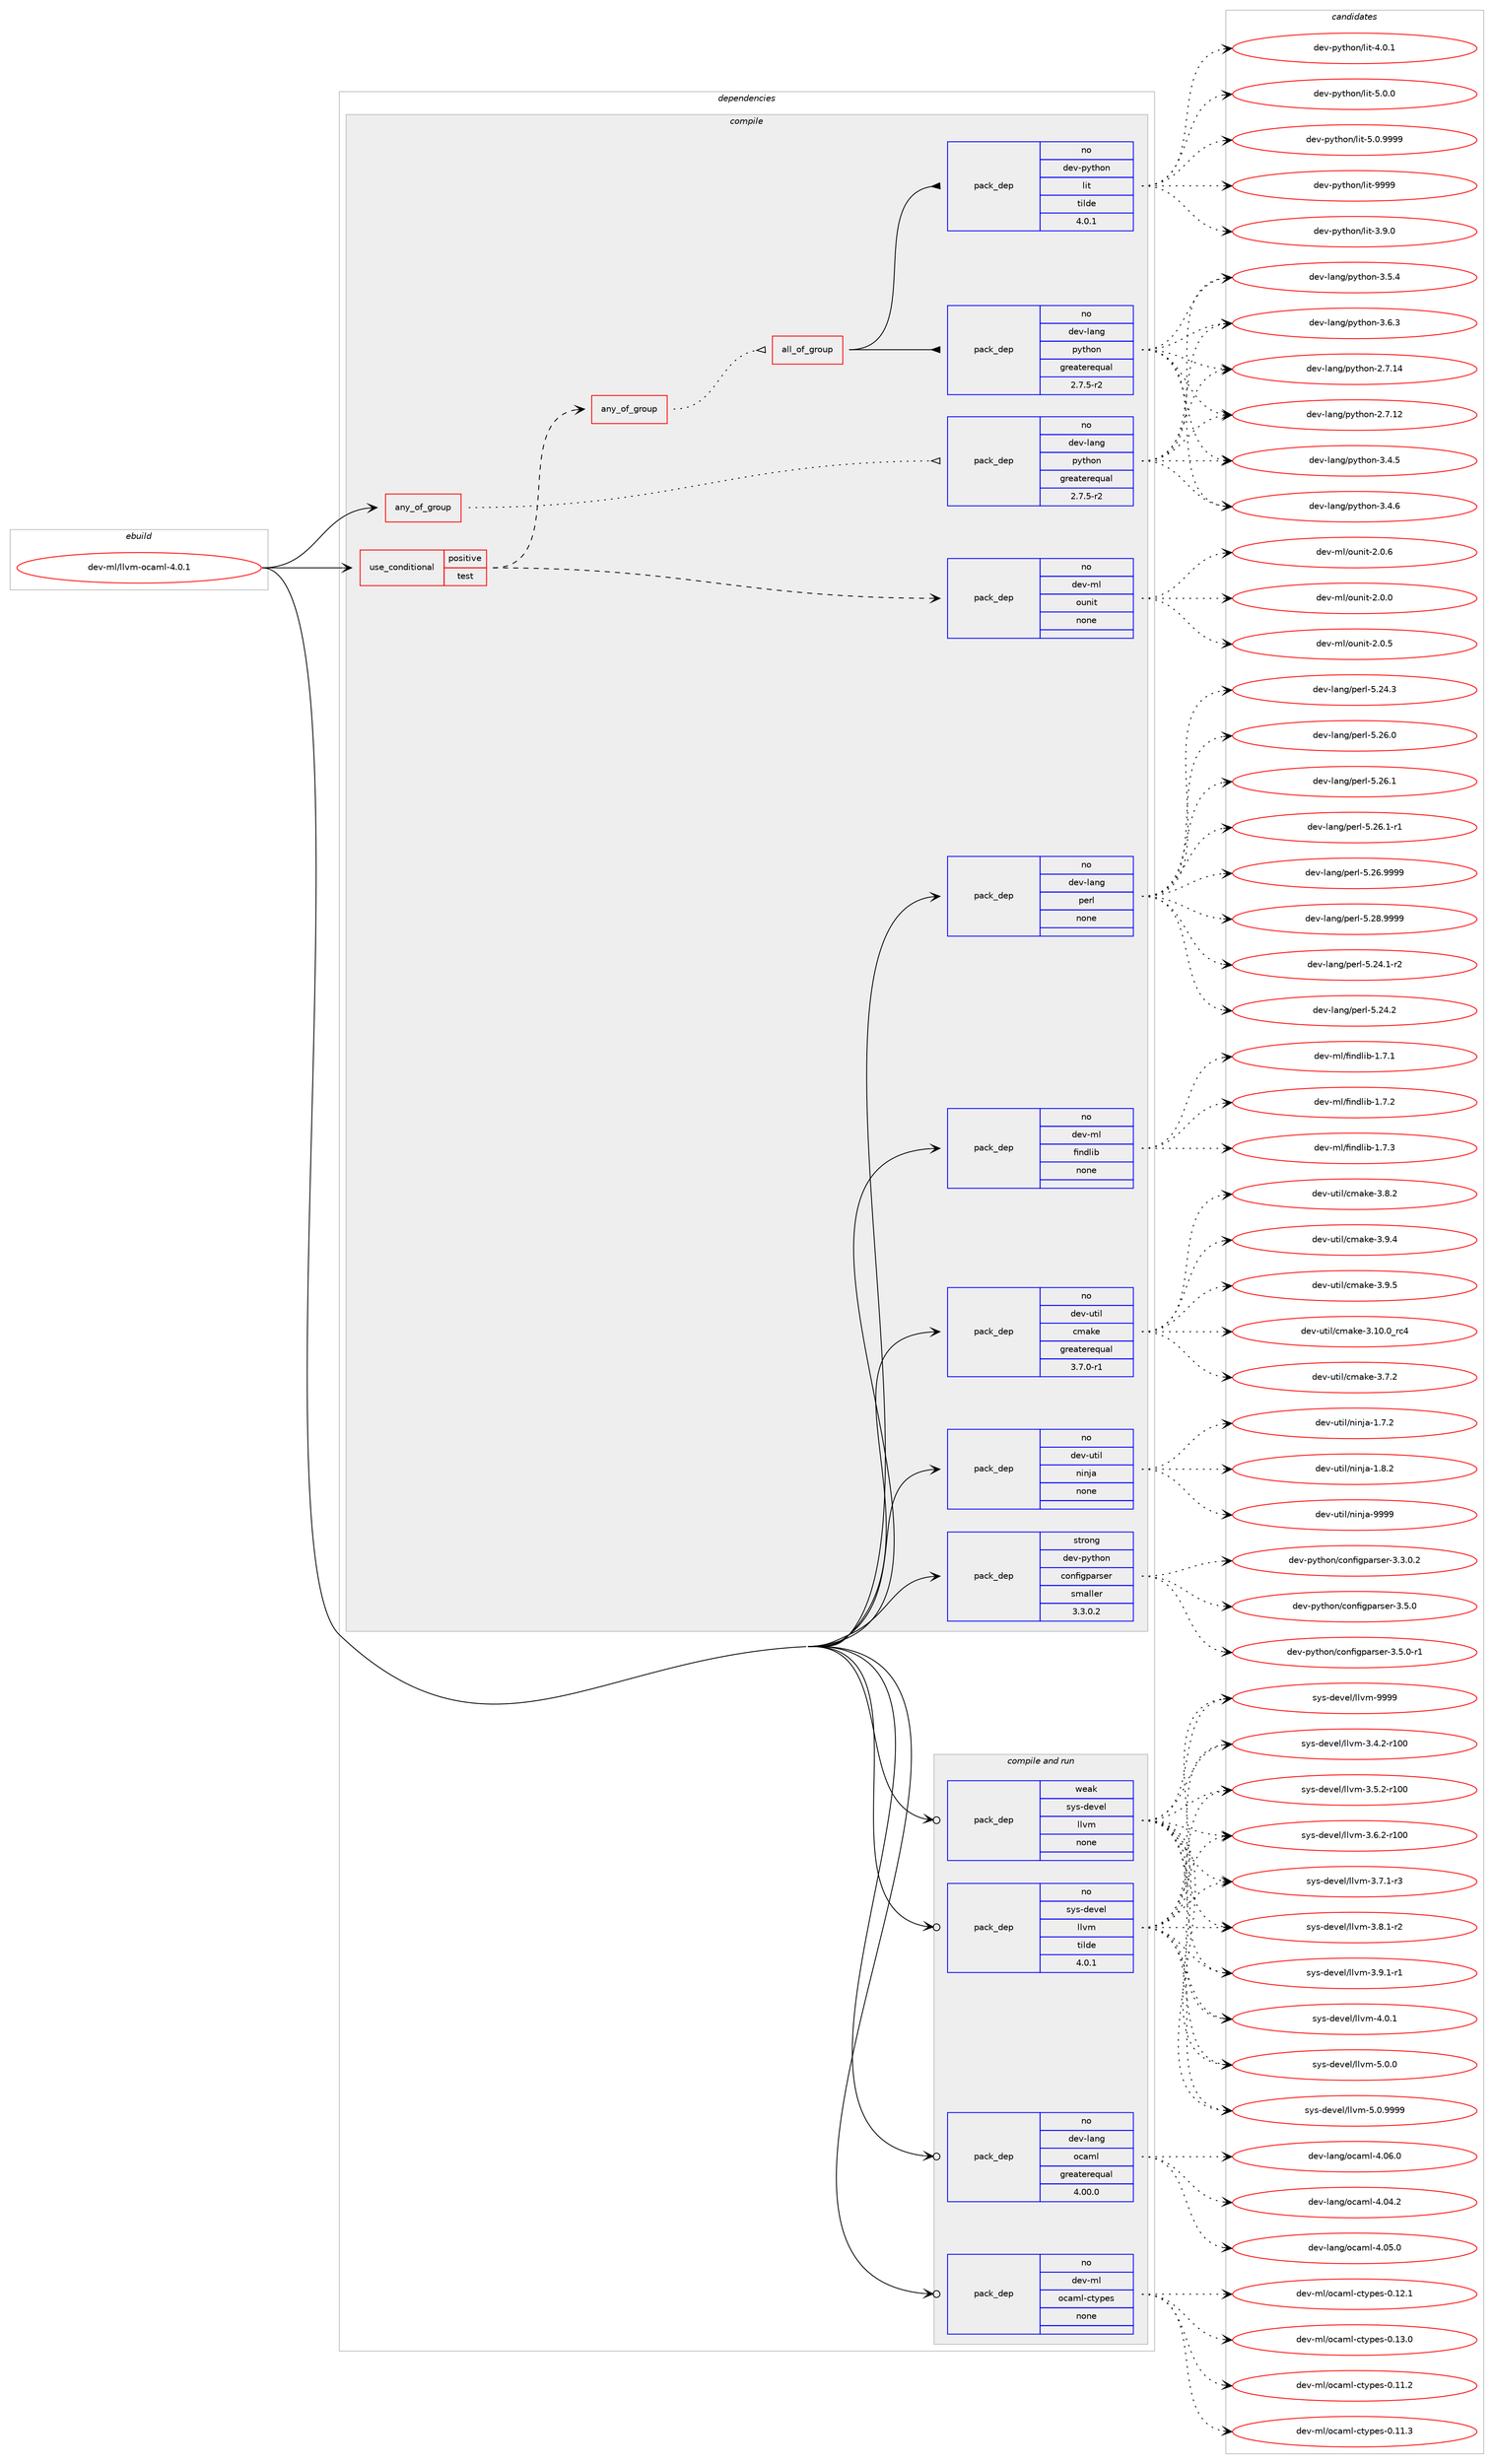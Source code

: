 digraph prolog {

# *************
# Graph options
# *************

newrank=true;
concentrate=true;
compound=true;
graph [rankdir=LR,fontname=Helvetica,fontsize=10,ranksep=1.5];#, ranksep=2.5, nodesep=0.2];
edge  [arrowhead=vee];
node  [fontname=Helvetica,fontsize=10];

# **********
# The ebuild
# **********

subgraph cluster_leftcol {
color=gray;
rank=same;
label=<<i>ebuild</i>>;
id [label="dev-ml/llvm-ocaml-4.0.1", color=red, width=4, href="../dev-ml/llvm-ocaml-4.0.1.svg"];
}

# ****************
# The dependencies
# ****************

subgraph cluster_midcol {
color=gray;
label=<<i>dependencies</i>>;
subgraph cluster_compile {
fillcolor="#eeeeee";
style=filled;
label=<<i>compile</i>>;
subgraph any3596 {
dependency122677 [label=<<TABLE BORDER="0" CELLBORDER="1" CELLSPACING="0" CELLPADDING="4"><TR><TD CELLPADDING="10">any_of_group</TD></TR></TABLE>>, shape=none, color=red];subgraph pack92541 {
dependency122678 [label=<<TABLE BORDER="0" CELLBORDER="1" CELLSPACING="0" CELLPADDING="4" WIDTH="220"><TR><TD ROWSPAN="6" CELLPADDING="30">pack_dep</TD></TR><TR><TD WIDTH="110">no</TD></TR><TR><TD>dev-lang</TD></TR><TR><TD>python</TD></TR><TR><TD>greaterequal</TD></TR><TR><TD>2.7.5-r2</TD></TR></TABLE>>, shape=none, color=blue];
}
dependency122677:e -> dependency122678:w [weight=20,style="dotted",arrowhead="oinv"];
}
id:e -> dependency122677:w [weight=20,style="solid",arrowhead="vee"];
subgraph cond26508 {
dependency122679 [label=<<TABLE BORDER="0" CELLBORDER="1" CELLSPACING="0" CELLPADDING="4"><TR><TD ROWSPAN="3" CELLPADDING="10">use_conditional</TD></TR><TR><TD>positive</TD></TR><TR><TD>test</TD></TR></TABLE>>, shape=none, color=red];
subgraph pack92542 {
dependency122680 [label=<<TABLE BORDER="0" CELLBORDER="1" CELLSPACING="0" CELLPADDING="4" WIDTH="220"><TR><TD ROWSPAN="6" CELLPADDING="30">pack_dep</TD></TR><TR><TD WIDTH="110">no</TD></TR><TR><TD>dev-ml</TD></TR><TR><TD>ounit</TD></TR><TR><TD>none</TD></TR><TR><TD></TD></TR></TABLE>>, shape=none, color=blue];
}
dependency122679:e -> dependency122680:w [weight=20,style="dashed",arrowhead="vee"];
subgraph any3597 {
dependency122681 [label=<<TABLE BORDER="0" CELLBORDER="1" CELLSPACING="0" CELLPADDING="4"><TR><TD CELLPADDING="10">any_of_group</TD></TR></TABLE>>, shape=none, color=red];subgraph all35 {
dependency122682 [label=<<TABLE BORDER="0" CELLBORDER="1" CELLSPACING="0" CELLPADDING="4"><TR><TD CELLPADDING="10">all_of_group</TD></TR></TABLE>>, shape=none, color=red];subgraph pack92543 {
dependency122683 [label=<<TABLE BORDER="0" CELLBORDER="1" CELLSPACING="0" CELLPADDING="4" WIDTH="220"><TR><TD ROWSPAN="6" CELLPADDING="30">pack_dep</TD></TR><TR><TD WIDTH="110">no</TD></TR><TR><TD>dev-lang</TD></TR><TR><TD>python</TD></TR><TR><TD>greaterequal</TD></TR><TR><TD>2.7.5-r2</TD></TR></TABLE>>, shape=none, color=blue];
}
dependency122682:e -> dependency122683:w [weight=20,style="solid",arrowhead="inv"];
subgraph pack92544 {
dependency122684 [label=<<TABLE BORDER="0" CELLBORDER="1" CELLSPACING="0" CELLPADDING="4" WIDTH="220"><TR><TD ROWSPAN="6" CELLPADDING="30">pack_dep</TD></TR><TR><TD WIDTH="110">no</TD></TR><TR><TD>dev-python</TD></TR><TR><TD>lit</TD></TR><TR><TD>tilde</TD></TR><TR><TD>4.0.1</TD></TR></TABLE>>, shape=none, color=blue];
}
dependency122682:e -> dependency122684:w [weight=20,style="solid",arrowhead="inv"];
}
dependency122681:e -> dependency122682:w [weight=20,style="dotted",arrowhead="oinv"];
}
dependency122679:e -> dependency122681:w [weight=20,style="dashed",arrowhead="vee"];
}
id:e -> dependency122679:w [weight=20,style="solid",arrowhead="vee"];
subgraph pack92545 {
dependency122685 [label=<<TABLE BORDER="0" CELLBORDER="1" CELLSPACING="0" CELLPADDING="4" WIDTH="220"><TR><TD ROWSPAN="6" CELLPADDING="30">pack_dep</TD></TR><TR><TD WIDTH="110">no</TD></TR><TR><TD>dev-lang</TD></TR><TR><TD>perl</TD></TR><TR><TD>none</TD></TR><TR><TD></TD></TR></TABLE>>, shape=none, color=blue];
}
id:e -> dependency122685:w [weight=20,style="solid",arrowhead="vee"];
subgraph pack92546 {
dependency122686 [label=<<TABLE BORDER="0" CELLBORDER="1" CELLSPACING="0" CELLPADDING="4" WIDTH="220"><TR><TD ROWSPAN="6" CELLPADDING="30">pack_dep</TD></TR><TR><TD WIDTH="110">no</TD></TR><TR><TD>dev-ml</TD></TR><TR><TD>findlib</TD></TR><TR><TD>none</TD></TR><TR><TD></TD></TR></TABLE>>, shape=none, color=blue];
}
id:e -> dependency122686:w [weight=20,style="solid",arrowhead="vee"];
subgraph pack92547 {
dependency122687 [label=<<TABLE BORDER="0" CELLBORDER="1" CELLSPACING="0" CELLPADDING="4" WIDTH="220"><TR><TD ROWSPAN="6" CELLPADDING="30">pack_dep</TD></TR><TR><TD WIDTH="110">no</TD></TR><TR><TD>dev-util</TD></TR><TR><TD>cmake</TD></TR><TR><TD>greaterequal</TD></TR><TR><TD>3.7.0-r1</TD></TR></TABLE>>, shape=none, color=blue];
}
id:e -> dependency122687:w [weight=20,style="solid",arrowhead="vee"];
subgraph pack92548 {
dependency122688 [label=<<TABLE BORDER="0" CELLBORDER="1" CELLSPACING="0" CELLPADDING="4" WIDTH="220"><TR><TD ROWSPAN="6" CELLPADDING="30">pack_dep</TD></TR><TR><TD WIDTH="110">no</TD></TR><TR><TD>dev-util</TD></TR><TR><TD>ninja</TD></TR><TR><TD>none</TD></TR><TR><TD></TD></TR></TABLE>>, shape=none, color=blue];
}
id:e -> dependency122688:w [weight=20,style="solid",arrowhead="vee"];
subgraph pack92549 {
dependency122689 [label=<<TABLE BORDER="0" CELLBORDER="1" CELLSPACING="0" CELLPADDING="4" WIDTH="220"><TR><TD ROWSPAN="6" CELLPADDING="30">pack_dep</TD></TR><TR><TD WIDTH="110">strong</TD></TR><TR><TD>dev-python</TD></TR><TR><TD>configparser</TD></TR><TR><TD>smaller</TD></TR><TR><TD>3.3.0.2</TD></TR></TABLE>>, shape=none, color=blue];
}
id:e -> dependency122689:w [weight=20,style="solid",arrowhead="vee"];
}
subgraph cluster_compileandrun {
fillcolor="#eeeeee";
style=filled;
label=<<i>compile and run</i>>;
subgraph pack92550 {
dependency122690 [label=<<TABLE BORDER="0" CELLBORDER="1" CELLSPACING="0" CELLPADDING="4" WIDTH="220"><TR><TD ROWSPAN="6" CELLPADDING="30">pack_dep</TD></TR><TR><TD WIDTH="110">no</TD></TR><TR><TD>dev-lang</TD></TR><TR><TD>ocaml</TD></TR><TR><TD>greaterequal</TD></TR><TR><TD>4.00.0</TD></TR></TABLE>>, shape=none, color=blue];
}
id:e -> dependency122690:w [weight=20,style="solid",arrowhead="odotvee"];
subgraph pack92551 {
dependency122691 [label=<<TABLE BORDER="0" CELLBORDER="1" CELLSPACING="0" CELLPADDING="4" WIDTH="220"><TR><TD ROWSPAN="6" CELLPADDING="30">pack_dep</TD></TR><TR><TD WIDTH="110">no</TD></TR><TR><TD>dev-ml</TD></TR><TR><TD>ocaml-ctypes</TD></TR><TR><TD>none</TD></TR><TR><TD></TD></TR></TABLE>>, shape=none, color=blue];
}
id:e -> dependency122691:w [weight=20,style="solid",arrowhead="odotvee"];
subgraph pack92552 {
dependency122692 [label=<<TABLE BORDER="0" CELLBORDER="1" CELLSPACING="0" CELLPADDING="4" WIDTH="220"><TR><TD ROWSPAN="6" CELLPADDING="30">pack_dep</TD></TR><TR><TD WIDTH="110">no</TD></TR><TR><TD>sys-devel</TD></TR><TR><TD>llvm</TD></TR><TR><TD>tilde</TD></TR><TR><TD>4.0.1</TD></TR></TABLE>>, shape=none, color=blue];
}
id:e -> dependency122692:w [weight=20,style="solid",arrowhead="odotvee"];
subgraph pack92553 {
dependency122693 [label=<<TABLE BORDER="0" CELLBORDER="1" CELLSPACING="0" CELLPADDING="4" WIDTH="220"><TR><TD ROWSPAN="6" CELLPADDING="30">pack_dep</TD></TR><TR><TD WIDTH="110">weak</TD></TR><TR><TD>sys-devel</TD></TR><TR><TD>llvm</TD></TR><TR><TD>none</TD></TR><TR><TD></TD></TR></TABLE>>, shape=none, color=blue];
}
id:e -> dependency122693:w [weight=20,style="solid",arrowhead="odotvee"];
}
subgraph cluster_run {
fillcolor="#eeeeee";
style=filled;
label=<<i>run</i>>;
}
}

# **************
# The candidates
# **************

subgraph cluster_choices {
rank=same;
color=gray;
label=<<i>candidates</i>>;

subgraph choice92541 {
color=black;
nodesep=1;
choice10010111845108971101034711212111610411111045504655464950 [label="dev-lang/python-2.7.12", color=red, width=4,href="../dev-lang/python-2.7.12.svg"];
choice10010111845108971101034711212111610411111045504655464952 [label="dev-lang/python-2.7.14", color=red, width=4,href="../dev-lang/python-2.7.14.svg"];
choice100101118451089711010347112121116104111110455146524653 [label="dev-lang/python-3.4.5", color=red, width=4,href="../dev-lang/python-3.4.5.svg"];
choice100101118451089711010347112121116104111110455146524654 [label="dev-lang/python-3.4.6", color=red, width=4,href="../dev-lang/python-3.4.6.svg"];
choice100101118451089711010347112121116104111110455146534652 [label="dev-lang/python-3.5.4", color=red, width=4,href="../dev-lang/python-3.5.4.svg"];
choice100101118451089711010347112121116104111110455146544651 [label="dev-lang/python-3.6.3", color=red, width=4,href="../dev-lang/python-3.6.3.svg"];
dependency122678:e -> choice10010111845108971101034711212111610411111045504655464950:w [style=dotted,weight="100"];
dependency122678:e -> choice10010111845108971101034711212111610411111045504655464952:w [style=dotted,weight="100"];
dependency122678:e -> choice100101118451089711010347112121116104111110455146524653:w [style=dotted,weight="100"];
dependency122678:e -> choice100101118451089711010347112121116104111110455146524654:w [style=dotted,weight="100"];
dependency122678:e -> choice100101118451089711010347112121116104111110455146534652:w [style=dotted,weight="100"];
dependency122678:e -> choice100101118451089711010347112121116104111110455146544651:w [style=dotted,weight="100"];
}
subgraph choice92542 {
color=black;
nodesep=1;
choice1001011184510910847111117110105116455046484648 [label="dev-ml/ounit-2.0.0", color=red, width=4,href="../dev-ml/ounit-2.0.0.svg"];
choice1001011184510910847111117110105116455046484653 [label="dev-ml/ounit-2.0.5", color=red, width=4,href="../dev-ml/ounit-2.0.5.svg"];
choice1001011184510910847111117110105116455046484654 [label="dev-ml/ounit-2.0.6", color=red, width=4,href="../dev-ml/ounit-2.0.6.svg"];
dependency122680:e -> choice1001011184510910847111117110105116455046484648:w [style=dotted,weight="100"];
dependency122680:e -> choice1001011184510910847111117110105116455046484653:w [style=dotted,weight="100"];
dependency122680:e -> choice1001011184510910847111117110105116455046484654:w [style=dotted,weight="100"];
}
subgraph choice92543 {
color=black;
nodesep=1;
choice10010111845108971101034711212111610411111045504655464950 [label="dev-lang/python-2.7.12", color=red, width=4,href="../dev-lang/python-2.7.12.svg"];
choice10010111845108971101034711212111610411111045504655464952 [label="dev-lang/python-2.7.14", color=red, width=4,href="../dev-lang/python-2.7.14.svg"];
choice100101118451089711010347112121116104111110455146524653 [label="dev-lang/python-3.4.5", color=red, width=4,href="../dev-lang/python-3.4.5.svg"];
choice100101118451089711010347112121116104111110455146524654 [label="dev-lang/python-3.4.6", color=red, width=4,href="../dev-lang/python-3.4.6.svg"];
choice100101118451089711010347112121116104111110455146534652 [label="dev-lang/python-3.5.4", color=red, width=4,href="../dev-lang/python-3.5.4.svg"];
choice100101118451089711010347112121116104111110455146544651 [label="dev-lang/python-3.6.3", color=red, width=4,href="../dev-lang/python-3.6.3.svg"];
dependency122683:e -> choice10010111845108971101034711212111610411111045504655464950:w [style=dotted,weight="100"];
dependency122683:e -> choice10010111845108971101034711212111610411111045504655464952:w [style=dotted,weight="100"];
dependency122683:e -> choice100101118451089711010347112121116104111110455146524653:w [style=dotted,weight="100"];
dependency122683:e -> choice100101118451089711010347112121116104111110455146524654:w [style=dotted,weight="100"];
dependency122683:e -> choice100101118451089711010347112121116104111110455146534652:w [style=dotted,weight="100"];
dependency122683:e -> choice100101118451089711010347112121116104111110455146544651:w [style=dotted,weight="100"];
}
subgraph choice92544 {
color=black;
nodesep=1;
choice1001011184511212111610411111047108105116455146574648 [label="dev-python/lit-3.9.0", color=red, width=4,href="../dev-python/lit-3.9.0.svg"];
choice1001011184511212111610411111047108105116455246484649 [label="dev-python/lit-4.0.1", color=red, width=4,href="../dev-python/lit-4.0.1.svg"];
choice1001011184511212111610411111047108105116455346484648 [label="dev-python/lit-5.0.0", color=red, width=4,href="../dev-python/lit-5.0.0.svg"];
choice1001011184511212111610411111047108105116455346484657575757 [label="dev-python/lit-5.0.9999", color=red, width=4,href="../dev-python/lit-5.0.9999.svg"];
choice10010111845112121116104111110471081051164557575757 [label="dev-python/lit-9999", color=red, width=4,href="../dev-python/lit-9999.svg"];
dependency122684:e -> choice1001011184511212111610411111047108105116455146574648:w [style=dotted,weight="100"];
dependency122684:e -> choice1001011184511212111610411111047108105116455246484649:w [style=dotted,weight="100"];
dependency122684:e -> choice1001011184511212111610411111047108105116455346484648:w [style=dotted,weight="100"];
dependency122684:e -> choice1001011184511212111610411111047108105116455346484657575757:w [style=dotted,weight="100"];
dependency122684:e -> choice10010111845112121116104111110471081051164557575757:w [style=dotted,weight="100"];
}
subgraph choice92545 {
color=black;
nodesep=1;
choice100101118451089711010347112101114108455346505246494511450 [label="dev-lang/perl-5.24.1-r2", color=red, width=4,href="../dev-lang/perl-5.24.1-r2.svg"];
choice10010111845108971101034711210111410845534650524650 [label="dev-lang/perl-5.24.2", color=red, width=4,href="../dev-lang/perl-5.24.2.svg"];
choice10010111845108971101034711210111410845534650524651 [label="dev-lang/perl-5.24.3", color=red, width=4,href="../dev-lang/perl-5.24.3.svg"];
choice10010111845108971101034711210111410845534650544648 [label="dev-lang/perl-5.26.0", color=red, width=4,href="../dev-lang/perl-5.26.0.svg"];
choice10010111845108971101034711210111410845534650544649 [label="dev-lang/perl-5.26.1", color=red, width=4,href="../dev-lang/perl-5.26.1.svg"];
choice100101118451089711010347112101114108455346505446494511449 [label="dev-lang/perl-5.26.1-r1", color=red, width=4,href="../dev-lang/perl-5.26.1-r1.svg"];
choice10010111845108971101034711210111410845534650544657575757 [label="dev-lang/perl-5.26.9999", color=red, width=4,href="../dev-lang/perl-5.26.9999.svg"];
choice10010111845108971101034711210111410845534650564657575757 [label="dev-lang/perl-5.28.9999", color=red, width=4,href="../dev-lang/perl-5.28.9999.svg"];
dependency122685:e -> choice100101118451089711010347112101114108455346505246494511450:w [style=dotted,weight="100"];
dependency122685:e -> choice10010111845108971101034711210111410845534650524650:w [style=dotted,weight="100"];
dependency122685:e -> choice10010111845108971101034711210111410845534650524651:w [style=dotted,weight="100"];
dependency122685:e -> choice10010111845108971101034711210111410845534650544648:w [style=dotted,weight="100"];
dependency122685:e -> choice10010111845108971101034711210111410845534650544649:w [style=dotted,weight="100"];
dependency122685:e -> choice100101118451089711010347112101114108455346505446494511449:w [style=dotted,weight="100"];
dependency122685:e -> choice10010111845108971101034711210111410845534650544657575757:w [style=dotted,weight="100"];
dependency122685:e -> choice10010111845108971101034711210111410845534650564657575757:w [style=dotted,weight="100"];
}
subgraph choice92546 {
color=black;
nodesep=1;
choice100101118451091084710210511010010810598454946554649 [label="dev-ml/findlib-1.7.1", color=red, width=4,href="../dev-ml/findlib-1.7.1.svg"];
choice100101118451091084710210511010010810598454946554650 [label="dev-ml/findlib-1.7.2", color=red, width=4,href="../dev-ml/findlib-1.7.2.svg"];
choice100101118451091084710210511010010810598454946554651 [label="dev-ml/findlib-1.7.3", color=red, width=4,href="../dev-ml/findlib-1.7.3.svg"];
dependency122686:e -> choice100101118451091084710210511010010810598454946554649:w [style=dotted,weight="100"];
dependency122686:e -> choice100101118451091084710210511010010810598454946554650:w [style=dotted,weight="100"];
dependency122686:e -> choice100101118451091084710210511010010810598454946554651:w [style=dotted,weight="100"];
}
subgraph choice92547 {
color=black;
nodesep=1;
choice1001011184511711610510847991099710710145514649484648951149952 [label="dev-util/cmake-3.10.0_rc4", color=red, width=4,href="../dev-util/cmake-3.10.0_rc4.svg"];
choice10010111845117116105108479910997107101455146554650 [label="dev-util/cmake-3.7.2", color=red, width=4,href="../dev-util/cmake-3.7.2.svg"];
choice10010111845117116105108479910997107101455146564650 [label="dev-util/cmake-3.8.2", color=red, width=4,href="../dev-util/cmake-3.8.2.svg"];
choice10010111845117116105108479910997107101455146574652 [label="dev-util/cmake-3.9.4", color=red, width=4,href="../dev-util/cmake-3.9.4.svg"];
choice10010111845117116105108479910997107101455146574653 [label="dev-util/cmake-3.9.5", color=red, width=4,href="../dev-util/cmake-3.9.5.svg"];
dependency122687:e -> choice1001011184511711610510847991099710710145514649484648951149952:w [style=dotted,weight="100"];
dependency122687:e -> choice10010111845117116105108479910997107101455146554650:w [style=dotted,weight="100"];
dependency122687:e -> choice10010111845117116105108479910997107101455146564650:w [style=dotted,weight="100"];
dependency122687:e -> choice10010111845117116105108479910997107101455146574652:w [style=dotted,weight="100"];
dependency122687:e -> choice10010111845117116105108479910997107101455146574653:w [style=dotted,weight="100"];
}
subgraph choice92548 {
color=black;
nodesep=1;
choice100101118451171161051084711010511010697454946554650 [label="dev-util/ninja-1.7.2", color=red, width=4,href="../dev-util/ninja-1.7.2.svg"];
choice100101118451171161051084711010511010697454946564650 [label="dev-util/ninja-1.8.2", color=red, width=4,href="../dev-util/ninja-1.8.2.svg"];
choice1001011184511711610510847110105110106974557575757 [label="dev-util/ninja-9999", color=red, width=4,href="../dev-util/ninja-9999.svg"];
dependency122688:e -> choice100101118451171161051084711010511010697454946554650:w [style=dotted,weight="100"];
dependency122688:e -> choice100101118451171161051084711010511010697454946564650:w [style=dotted,weight="100"];
dependency122688:e -> choice1001011184511711610510847110105110106974557575757:w [style=dotted,weight="100"];
}
subgraph choice92549 {
color=black;
nodesep=1;
choice100101118451121211161041111104799111110102105103112971141151011144551465146484650 [label="dev-python/configparser-3.3.0.2", color=red, width=4,href="../dev-python/configparser-3.3.0.2.svg"];
choice10010111845112121116104111110479911111010210510311297114115101114455146534648 [label="dev-python/configparser-3.5.0", color=red, width=4,href="../dev-python/configparser-3.5.0.svg"];
choice100101118451121211161041111104799111110102105103112971141151011144551465346484511449 [label="dev-python/configparser-3.5.0-r1", color=red, width=4,href="../dev-python/configparser-3.5.0-r1.svg"];
dependency122689:e -> choice100101118451121211161041111104799111110102105103112971141151011144551465146484650:w [style=dotted,weight="100"];
dependency122689:e -> choice10010111845112121116104111110479911111010210510311297114115101114455146534648:w [style=dotted,weight="100"];
dependency122689:e -> choice100101118451121211161041111104799111110102105103112971141151011144551465346484511449:w [style=dotted,weight="100"];
}
subgraph choice92550 {
color=black;
nodesep=1;
choice100101118451089711010347111999710910845524648524650 [label="dev-lang/ocaml-4.04.2", color=red, width=4,href="../dev-lang/ocaml-4.04.2.svg"];
choice100101118451089711010347111999710910845524648534648 [label="dev-lang/ocaml-4.05.0", color=red, width=4,href="../dev-lang/ocaml-4.05.0.svg"];
choice100101118451089711010347111999710910845524648544648 [label="dev-lang/ocaml-4.06.0", color=red, width=4,href="../dev-lang/ocaml-4.06.0.svg"];
dependency122690:e -> choice100101118451089711010347111999710910845524648524650:w [style=dotted,weight="100"];
dependency122690:e -> choice100101118451089711010347111999710910845524648534648:w [style=dotted,weight="100"];
dependency122690:e -> choice100101118451089711010347111999710910845524648544648:w [style=dotted,weight="100"];
}
subgraph choice92551 {
color=black;
nodesep=1;
choice10010111845109108471119997109108459911612111210111545484649494650 [label="dev-ml/ocaml-ctypes-0.11.2", color=red, width=4,href="../dev-ml/ocaml-ctypes-0.11.2.svg"];
choice10010111845109108471119997109108459911612111210111545484649494651 [label="dev-ml/ocaml-ctypes-0.11.3", color=red, width=4,href="../dev-ml/ocaml-ctypes-0.11.3.svg"];
choice10010111845109108471119997109108459911612111210111545484649504649 [label="dev-ml/ocaml-ctypes-0.12.1", color=red, width=4,href="../dev-ml/ocaml-ctypes-0.12.1.svg"];
choice10010111845109108471119997109108459911612111210111545484649514648 [label="dev-ml/ocaml-ctypes-0.13.0", color=red, width=4,href="../dev-ml/ocaml-ctypes-0.13.0.svg"];
dependency122691:e -> choice10010111845109108471119997109108459911612111210111545484649494650:w [style=dotted,weight="100"];
dependency122691:e -> choice10010111845109108471119997109108459911612111210111545484649494651:w [style=dotted,weight="100"];
dependency122691:e -> choice10010111845109108471119997109108459911612111210111545484649504649:w [style=dotted,weight="100"];
dependency122691:e -> choice10010111845109108471119997109108459911612111210111545484649514648:w [style=dotted,weight="100"];
}
subgraph choice92552 {
color=black;
nodesep=1;
choice115121115451001011181011084710810811810945514652465045114494848 [label="sys-devel/llvm-3.4.2-r100", color=red, width=4,href="../sys-devel/llvm-3.4.2-r100.svg"];
choice115121115451001011181011084710810811810945514653465045114494848 [label="sys-devel/llvm-3.5.2-r100", color=red, width=4,href="../sys-devel/llvm-3.5.2-r100.svg"];
choice115121115451001011181011084710810811810945514654465045114494848 [label="sys-devel/llvm-3.6.2-r100", color=red, width=4,href="../sys-devel/llvm-3.6.2-r100.svg"];
choice11512111545100101118101108471081081181094551465546494511451 [label="sys-devel/llvm-3.7.1-r3", color=red, width=4,href="../sys-devel/llvm-3.7.1-r3.svg"];
choice11512111545100101118101108471081081181094551465646494511450 [label="sys-devel/llvm-3.8.1-r2", color=red, width=4,href="../sys-devel/llvm-3.8.1-r2.svg"];
choice11512111545100101118101108471081081181094551465746494511449 [label="sys-devel/llvm-3.9.1-r1", color=red, width=4,href="../sys-devel/llvm-3.9.1-r1.svg"];
choice1151211154510010111810110847108108118109455246484649 [label="sys-devel/llvm-4.0.1", color=red, width=4,href="../sys-devel/llvm-4.0.1.svg"];
choice1151211154510010111810110847108108118109455346484648 [label="sys-devel/llvm-5.0.0", color=red, width=4,href="../sys-devel/llvm-5.0.0.svg"];
choice1151211154510010111810110847108108118109455346484657575757 [label="sys-devel/llvm-5.0.9999", color=red, width=4,href="../sys-devel/llvm-5.0.9999.svg"];
choice11512111545100101118101108471081081181094557575757 [label="sys-devel/llvm-9999", color=red, width=4,href="../sys-devel/llvm-9999.svg"];
dependency122692:e -> choice115121115451001011181011084710810811810945514652465045114494848:w [style=dotted,weight="100"];
dependency122692:e -> choice115121115451001011181011084710810811810945514653465045114494848:w [style=dotted,weight="100"];
dependency122692:e -> choice115121115451001011181011084710810811810945514654465045114494848:w [style=dotted,weight="100"];
dependency122692:e -> choice11512111545100101118101108471081081181094551465546494511451:w [style=dotted,weight="100"];
dependency122692:e -> choice11512111545100101118101108471081081181094551465646494511450:w [style=dotted,weight="100"];
dependency122692:e -> choice11512111545100101118101108471081081181094551465746494511449:w [style=dotted,weight="100"];
dependency122692:e -> choice1151211154510010111810110847108108118109455246484649:w [style=dotted,weight="100"];
dependency122692:e -> choice1151211154510010111810110847108108118109455346484648:w [style=dotted,weight="100"];
dependency122692:e -> choice1151211154510010111810110847108108118109455346484657575757:w [style=dotted,weight="100"];
dependency122692:e -> choice11512111545100101118101108471081081181094557575757:w [style=dotted,weight="100"];
}
subgraph choice92553 {
color=black;
nodesep=1;
choice115121115451001011181011084710810811810945514652465045114494848 [label="sys-devel/llvm-3.4.2-r100", color=red, width=4,href="../sys-devel/llvm-3.4.2-r100.svg"];
choice115121115451001011181011084710810811810945514653465045114494848 [label="sys-devel/llvm-3.5.2-r100", color=red, width=4,href="../sys-devel/llvm-3.5.2-r100.svg"];
choice115121115451001011181011084710810811810945514654465045114494848 [label="sys-devel/llvm-3.6.2-r100", color=red, width=4,href="../sys-devel/llvm-3.6.2-r100.svg"];
choice11512111545100101118101108471081081181094551465546494511451 [label="sys-devel/llvm-3.7.1-r3", color=red, width=4,href="../sys-devel/llvm-3.7.1-r3.svg"];
choice11512111545100101118101108471081081181094551465646494511450 [label="sys-devel/llvm-3.8.1-r2", color=red, width=4,href="../sys-devel/llvm-3.8.1-r2.svg"];
choice11512111545100101118101108471081081181094551465746494511449 [label="sys-devel/llvm-3.9.1-r1", color=red, width=4,href="../sys-devel/llvm-3.9.1-r1.svg"];
choice1151211154510010111810110847108108118109455246484649 [label="sys-devel/llvm-4.0.1", color=red, width=4,href="../sys-devel/llvm-4.0.1.svg"];
choice1151211154510010111810110847108108118109455346484648 [label="sys-devel/llvm-5.0.0", color=red, width=4,href="../sys-devel/llvm-5.0.0.svg"];
choice1151211154510010111810110847108108118109455346484657575757 [label="sys-devel/llvm-5.0.9999", color=red, width=4,href="../sys-devel/llvm-5.0.9999.svg"];
choice11512111545100101118101108471081081181094557575757 [label="sys-devel/llvm-9999", color=red, width=4,href="../sys-devel/llvm-9999.svg"];
dependency122693:e -> choice115121115451001011181011084710810811810945514652465045114494848:w [style=dotted,weight="100"];
dependency122693:e -> choice115121115451001011181011084710810811810945514653465045114494848:w [style=dotted,weight="100"];
dependency122693:e -> choice115121115451001011181011084710810811810945514654465045114494848:w [style=dotted,weight="100"];
dependency122693:e -> choice11512111545100101118101108471081081181094551465546494511451:w [style=dotted,weight="100"];
dependency122693:e -> choice11512111545100101118101108471081081181094551465646494511450:w [style=dotted,weight="100"];
dependency122693:e -> choice11512111545100101118101108471081081181094551465746494511449:w [style=dotted,weight="100"];
dependency122693:e -> choice1151211154510010111810110847108108118109455246484649:w [style=dotted,weight="100"];
dependency122693:e -> choice1151211154510010111810110847108108118109455346484648:w [style=dotted,weight="100"];
dependency122693:e -> choice1151211154510010111810110847108108118109455346484657575757:w [style=dotted,weight="100"];
dependency122693:e -> choice11512111545100101118101108471081081181094557575757:w [style=dotted,weight="100"];
}
}

}
